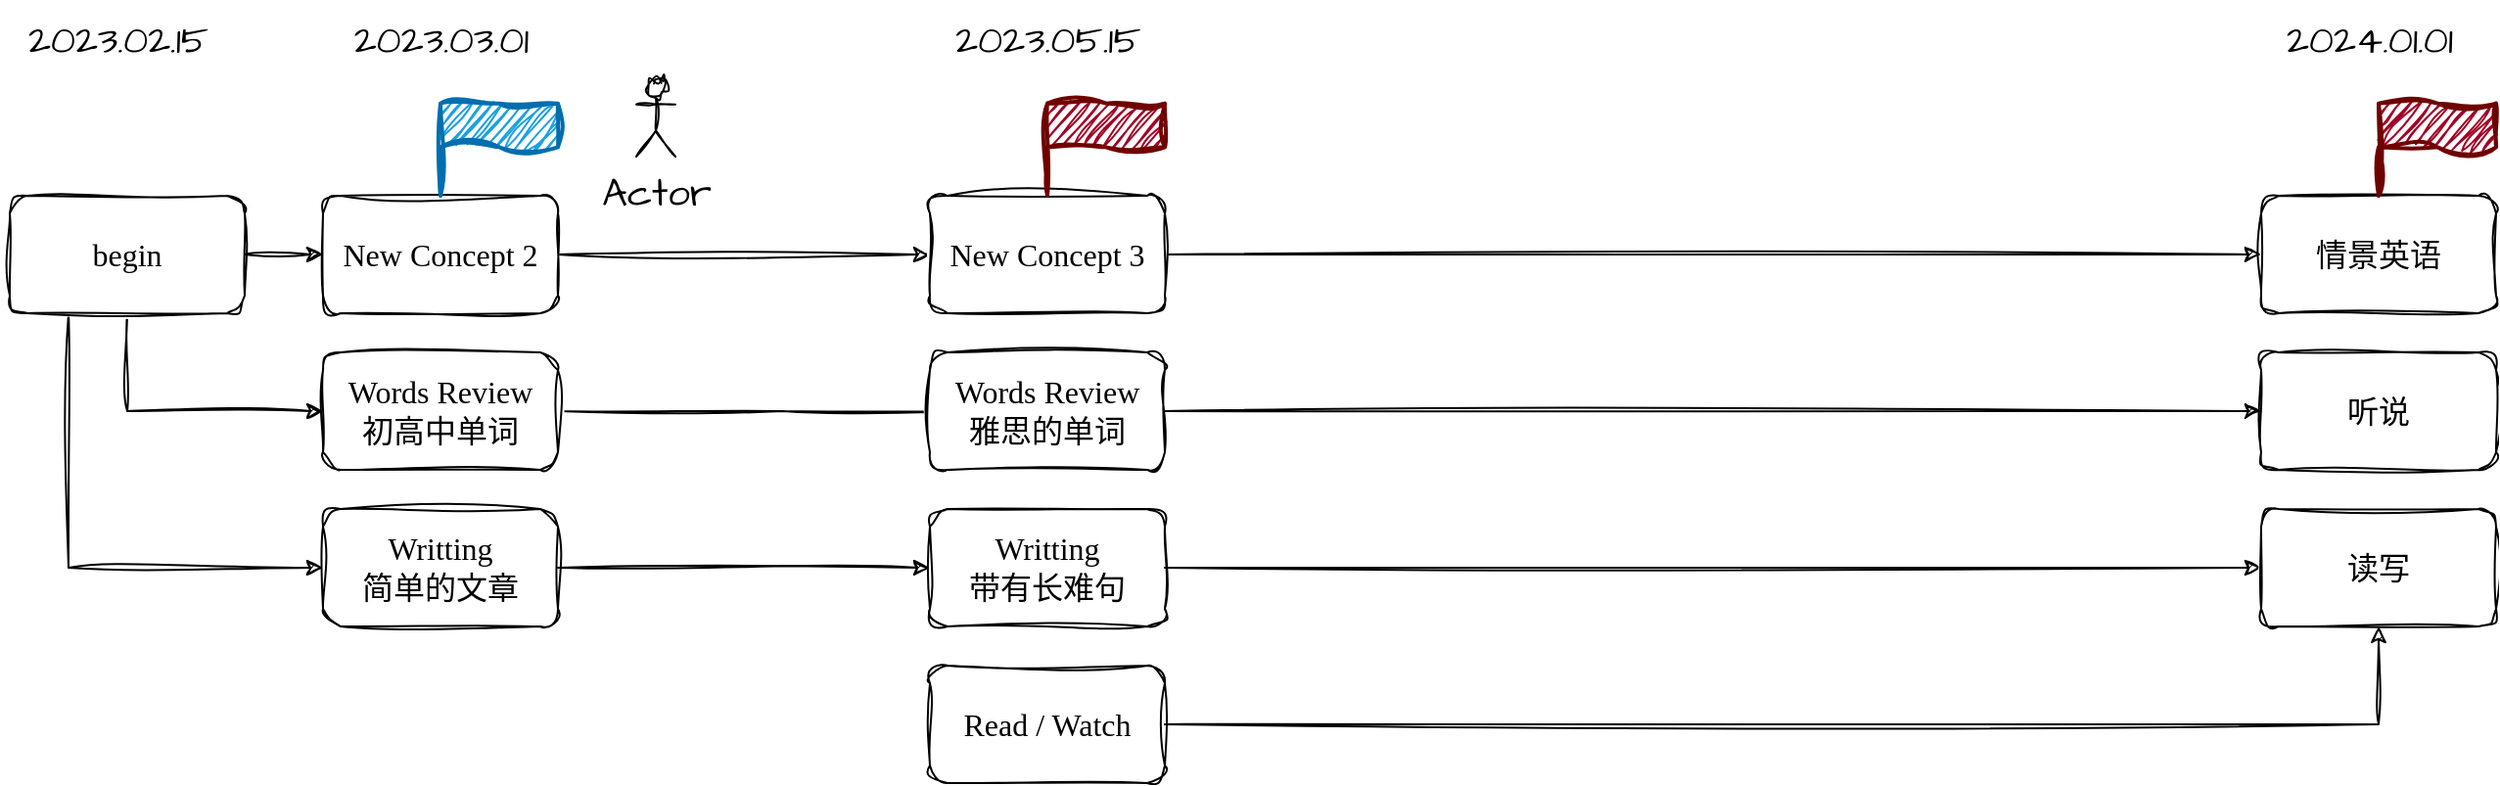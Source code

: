 <mxfile version="22.1.11" type="device">
  <diagram name="第 1 页" id="s8ozsfbAd5lIKVqOSM2G">
    <mxGraphModel dx="2261" dy="957" grid="1" gridSize="10" guides="1" tooltips="1" connect="1" arrows="1" fold="1" page="1" pageScale="1" pageWidth="827" pageHeight="1169" math="0" shadow="0">
      <root>
        <mxCell id="0" />
        <mxCell id="1" parent="0" />
        <mxCell id="0t80mmmLw2vnGur-uUDY-4" style="edgeStyle=orthogonalEdgeStyle;rounded=0;orthogonalLoop=1;jettySize=auto;html=1;exitX=1;exitY=0.5;exitDx=0;exitDy=0;sketch=1;curveFitting=1;jiggle=2;fontFamily=Comic Sans MS;fontSize=16;labelBackgroundColor=none;fontColor=default;" edge="1" parent="1" source="0t80mmmLw2vnGur-uUDY-1" target="0t80mmmLw2vnGur-uUDY-2">
          <mxGeometry relative="1" as="geometry" />
        </mxCell>
        <mxCell id="0t80mmmLw2vnGur-uUDY-13" style="edgeStyle=orthogonalEdgeStyle;rounded=0;sketch=1;hachureGap=4;jiggle=2;curveFitting=1;orthogonalLoop=1;jettySize=auto;html=1;exitX=0.5;exitY=1;exitDx=0;exitDy=0;entryX=0;entryY=0.5;entryDx=0;entryDy=0;fontFamily=Architects Daughter;fontSource=https%3A%2F%2Ffonts.googleapis.com%2Fcss%3Ffamily%3DArchitects%2BDaughter;fontSize=16;" edge="1" parent="1" source="0t80mmmLw2vnGur-uUDY-1" target="0t80mmmLw2vnGur-uUDY-9">
          <mxGeometry relative="1" as="geometry" />
        </mxCell>
        <mxCell id="0t80mmmLw2vnGur-uUDY-14" style="edgeStyle=orthogonalEdgeStyle;rounded=0;sketch=1;hachureGap=4;jiggle=2;curveFitting=1;orthogonalLoop=1;jettySize=auto;html=1;exitX=0.25;exitY=1;exitDx=0;exitDy=0;entryX=0;entryY=0.5;entryDx=0;entryDy=0;fontFamily=Architects Daughter;fontSource=https%3A%2F%2Ffonts.googleapis.com%2Fcss%3Ffamily%3DArchitects%2BDaughter;fontSize=16;" edge="1" parent="1" source="0t80mmmLw2vnGur-uUDY-1" target="0t80mmmLw2vnGur-uUDY-12">
          <mxGeometry relative="1" as="geometry" />
        </mxCell>
        <mxCell id="0t80mmmLw2vnGur-uUDY-1" value="begin" style="rounded=1;whiteSpace=wrap;html=1;sketch=1;curveFitting=1;jiggle=2;fontFamily=Comic Sans MS;fontSize=16;labelBackgroundColor=none;" vertex="1" parent="1">
          <mxGeometry y="200" width="120" height="60" as="geometry" />
        </mxCell>
        <mxCell id="0t80mmmLw2vnGur-uUDY-6" style="edgeStyle=orthogonalEdgeStyle;rounded=0;sketch=1;hachureGap=4;jiggle=2;curveFitting=1;orthogonalLoop=1;jettySize=auto;html=1;exitX=1;exitY=0.5;exitDx=0;exitDy=0;entryX=0;entryY=0.5;entryDx=0;entryDy=0;fontFamily=Architects Daughter;fontSource=https%3A%2F%2Ffonts.googleapis.com%2Fcss%3Ffamily%3DArchitects%2BDaughter;fontSize=16;fontColor=default;labelBackgroundColor=none;" edge="1" parent="1" source="0t80mmmLw2vnGur-uUDY-2" target="0t80mmmLw2vnGur-uUDY-5">
          <mxGeometry relative="1" as="geometry" />
        </mxCell>
        <mxCell id="0t80mmmLw2vnGur-uUDY-2" value="New Concept 2" style="rounded=1;whiteSpace=wrap;html=1;sketch=1;curveFitting=1;jiggle=2;fontFamily=Comic Sans MS;fontSize=16;labelBackgroundColor=none;" vertex="1" parent="1">
          <mxGeometry x="160" y="200" width="120" height="60" as="geometry" />
        </mxCell>
        <mxCell id="0t80mmmLw2vnGur-uUDY-28" style="edgeStyle=orthogonalEdgeStyle;rounded=0;sketch=1;hachureGap=4;jiggle=2;curveFitting=1;orthogonalLoop=1;jettySize=auto;html=1;exitX=1;exitY=0.5;exitDx=0;exitDy=0;fontFamily=Architects Daughter;fontSource=https%3A%2F%2Ffonts.googleapis.com%2Fcss%3Ffamily%3DArchitects%2BDaughter;fontSize=16;" edge="1" parent="1" source="0t80mmmLw2vnGur-uUDY-5" target="0t80mmmLw2vnGur-uUDY-23">
          <mxGeometry relative="1" as="geometry" />
        </mxCell>
        <mxCell id="0t80mmmLw2vnGur-uUDY-5" value="New Concept 3" style="rounded=1;whiteSpace=wrap;html=1;sketch=1;curveFitting=1;jiggle=2;fontFamily=Comic Sans MS;fontSize=16;labelBackgroundColor=none;" vertex="1" parent="1">
          <mxGeometry x="470" y="200" width="120" height="60" as="geometry" />
        </mxCell>
        <mxCell id="0t80mmmLw2vnGur-uUDY-7" value="" style="html=1;verticalLabelPosition=bottom;align=center;labelBackgroundColor=none;verticalAlign=top;strokeWidth=2;shadow=0;dashed=0;shape=mxgraph.ios7.icons.flag;sketch=1;hachureGap=4;jiggle=2;curveFitting=1;fontFamily=Architects Daughter;fontSource=https%3A%2F%2Ffonts.googleapis.com%2Fcss%3Ffamily%3DArchitects%2BDaughter;fontSize=20;fillColor=#a20025;strokeColor=#6F0000;fontColor=#ffffff;" vertex="1" parent="1">
          <mxGeometry x="530" y="150" width="60" height="50" as="geometry" />
        </mxCell>
        <mxCell id="0t80mmmLw2vnGur-uUDY-8" value="" style="html=1;verticalLabelPosition=bottom;align=center;labelBackgroundColor=none;verticalAlign=top;strokeWidth=2;shadow=0;dashed=0;shape=mxgraph.ios7.icons.flag;sketch=1;hachureGap=4;jiggle=2;curveFitting=1;fontFamily=Architects Daughter;fontSource=https%3A%2F%2Ffonts.googleapis.com%2Fcss%3Ffamily%3DArchitects%2BDaughter;fontSize=20;fillColor=#1ba1e2;strokeColor=#006EAF;fontColor=#ffffff;" vertex="1" parent="1">
          <mxGeometry x="220" y="150" width="60" height="50" as="geometry" />
        </mxCell>
        <mxCell id="0t80mmmLw2vnGur-uUDY-10" style="edgeStyle=orthogonalEdgeStyle;rounded=0;sketch=1;hachureGap=4;jiggle=2;curveFitting=1;orthogonalLoop=1;jettySize=auto;html=1;exitX=1;exitY=0.5;exitDx=0;exitDy=0;fontFamily=Architects Daughter;fontSource=https%3A%2F%2Ffonts.googleapis.com%2Fcss%3Ffamily%3DArchitects%2BDaughter;fontSize=16;" edge="1" parent="1" source="0t80mmmLw2vnGur-uUDY-9">
          <mxGeometry relative="1" as="geometry">
            <mxPoint x="510" y="310" as="targetPoint" />
          </mxGeometry>
        </mxCell>
        <mxCell id="0t80mmmLw2vnGur-uUDY-9" value="Words Review&lt;br&gt;初高中单词" style="rounded=1;whiteSpace=wrap;html=1;sketch=1;curveFitting=1;jiggle=2;fontFamily=Comic Sans MS;fontSize=16;labelBackgroundColor=none;" vertex="1" parent="1">
          <mxGeometry x="160" y="280" width="120" height="60" as="geometry" />
        </mxCell>
        <mxCell id="0t80mmmLw2vnGur-uUDY-29" style="edgeStyle=orthogonalEdgeStyle;rounded=0;sketch=1;hachureGap=4;jiggle=2;curveFitting=1;orthogonalLoop=1;jettySize=auto;html=1;exitX=1;exitY=0.5;exitDx=0;exitDy=0;fontFamily=Architects Daughter;fontSource=https%3A%2F%2Ffonts.googleapis.com%2Fcss%3Ffamily%3DArchitects%2BDaughter;fontSize=16;" edge="1" parent="1" source="0t80mmmLw2vnGur-uUDY-11" target="0t80mmmLw2vnGur-uUDY-25">
          <mxGeometry relative="1" as="geometry" />
        </mxCell>
        <mxCell id="0t80mmmLw2vnGur-uUDY-11" value="Words Review&lt;br&gt;雅思的单词" style="rounded=1;whiteSpace=wrap;html=1;sketch=1;curveFitting=1;jiggle=2;fontFamily=Comic Sans MS;fontSize=16;labelBackgroundColor=none;" vertex="1" parent="1">
          <mxGeometry x="470" y="280" width="120" height="60" as="geometry" />
        </mxCell>
        <mxCell id="0t80mmmLw2vnGur-uUDY-17" style="edgeStyle=orthogonalEdgeStyle;rounded=0;sketch=1;hachureGap=4;jiggle=2;curveFitting=1;orthogonalLoop=1;jettySize=auto;html=1;exitX=1;exitY=0.5;exitDx=0;exitDy=0;entryX=0;entryY=0.5;entryDx=0;entryDy=0;fontFamily=Architects Daughter;fontSource=https%3A%2F%2Ffonts.googleapis.com%2Fcss%3Ffamily%3DArchitects%2BDaughter;fontSize=16;" edge="1" parent="1" source="0t80mmmLw2vnGur-uUDY-12" target="0t80mmmLw2vnGur-uUDY-15">
          <mxGeometry relative="1" as="geometry" />
        </mxCell>
        <mxCell id="0t80mmmLw2vnGur-uUDY-12" value="Writting&lt;br&gt;简单的文章" style="rounded=1;whiteSpace=wrap;html=1;sketch=1;curveFitting=1;jiggle=2;fontFamily=Comic Sans MS;fontSize=16;labelBackgroundColor=none;" vertex="1" parent="1">
          <mxGeometry x="160" y="360" width="120" height="60" as="geometry" />
        </mxCell>
        <mxCell id="0t80mmmLw2vnGur-uUDY-30" style="edgeStyle=orthogonalEdgeStyle;rounded=0;sketch=1;hachureGap=4;jiggle=2;curveFitting=1;orthogonalLoop=1;jettySize=auto;html=1;exitX=1;exitY=0.5;exitDx=0;exitDy=0;fontFamily=Architects Daughter;fontSource=https%3A%2F%2Ffonts.googleapis.com%2Fcss%3Ffamily%3DArchitects%2BDaughter;fontSize=16;" edge="1" parent="1" source="0t80mmmLw2vnGur-uUDY-15" target="0t80mmmLw2vnGur-uUDY-26">
          <mxGeometry relative="1" as="geometry" />
        </mxCell>
        <mxCell id="0t80mmmLw2vnGur-uUDY-15" value="Writting&lt;br&gt;带有长难句" style="rounded=1;whiteSpace=wrap;html=1;sketch=1;curveFitting=1;jiggle=2;fontFamily=Comic Sans MS;fontSize=16;labelBackgroundColor=none;" vertex="1" parent="1">
          <mxGeometry x="470" y="360" width="120" height="60" as="geometry" />
        </mxCell>
        <mxCell id="0t80mmmLw2vnGur-uUDY-31" style="edgeStyle=orthogonalEdgeStyle;rounded=0;sketch=1;hachureGap=4;jiggle=2;curveFitting=1;orthogonalLoop=1;jettySize=auto;html=1;exitX=1;exitY=0.5;exitDx=0;exitDy=0;entryX=0.5;entryY=1;entryDx=0;entryDy=0;fontFamily=Architects Daughter;fontSource=https%3A%2F%2Ffonts.googleapis.com%2Fcss%3Ffamily%3DArchitects%2BDaughter;fontSize=16;" edge="1" parent="1" source="0t80mmmLw2vnGur-uUDY-18" target="0t80mmmLw2vnGur-uUDY-26">
          <mxGeometry relative="1" as="geometry" />
        </mxCell>
        <mxCell id="0t80mmmLw2vnGur-uUDY-18" value="Read / Watch" style="rounded=1;whiteSpace=wrap;html=1;sketch=1;curveFitting=1;jiggle=2;fontFamily=Comic Sans MS;fontSize=16;labelBackgroundColor=none;" vertex="1" parent="1">
          <mxGeometry x="470" y="440" width="120" height="60" as="geometry" />
        </mxCell>
        <mxCell id="0t80mmmLw2vnGur-uUDY-19" value="Actor" style="shape=umlActor;verticalLabelPosition=bottom;verticalAlign=top;html=1;outlineConnect=0;sketch=1;hachureGap=4;jiggle=2;curveFitting=1;fontFamily=Architects Daughter;fontSource=https%3A%2F%2Ffonts.googleapis.com%2Fcss%3Ffamily%3DArchitects%2BDaughter;fontSize=20;" vertex="1" parent="1">
          <mxGeometry x="320" y="140" width="20" height="40" as="geometry" />
        </mxCell>
        <mxCell id="0t80mmmLw2vnGur-uUDY-21" value="2023.02.15" style="text;html=1;align=center;verticalAlign=middle;resizable=0;points=[];autosize=1;strokeColor=none;fillColor=none;fontSize=20;fontFamily=Architects Daughter;" vertex="1" parent="1">
          <mxGeometry x="-5" y="100" width="120" height="40" as="geometry" />
        </mxCell>
        <mxCell id="0t80mmmLw2vnGur-uUDY-22" value="2024.01.01" style="text;html=1;align=center;verticalAlign=middle;resizable=0;points=[];autosize=1;strokeColor=none;fillColor=none;fontSize=20;fontFamily=Architects Daughter;" vertex="1" parent="1">
          <mxGeometry x="1150" y="100" width="110" height="40" as="geometry" />
        </mxCell>
        <mxCell id="0t80mmmLw2vnGur-uUDY-23" value="情景英语" style="rounded=1;whiteSpace=wrap;html=1;sketch=1;curveFitting=1;jiggle=2;fontFamily=Comic Sans MS;fontSize=16;labelBackgroundColor=none;" vertex="1" parent="1">
          <mxGeometry x="1150" y="200" width="120" height="60" as="geometry" />
        </mxCell>
        <mxCell id="0t80mmmLw2vnGur-uUDY-24" value="" style="html=1;verticalLabelPosition=bottom;align=center;labelBackgroundColor=none;verticalAlign=top;strokeWidth=2;shadow=0;dashed=0;shape=mxgraph.ios7.icons.flag;sketch=1;hachureGap=4;jiggle=2;curveFitting=1;fontFamily=Architects Daughter;fontSource=https%3A%2F%2Ffonts.googleapis.com%2Fcss%3Ffamily%3DArchitects%2BDaughter;fontSize=20;fillColor=#a20025;strokeColor=#6F0000;fontColor=#ffffff;" vertex="1" parent="1">
          <mxGeometry x="1210" y="150" width="60" height="50" as="geometry" />
        </mxCell>
        <mxCell id="0t80mmmLw2vnGur-uUDY-25" value="听说" style="rounded=1;whiteSpace=wrap;html=1;sketch=1;curveFitting=1;jiggle=2;fontFamily=Comic Sans MS;fontSize=16;labelBackgroundColor=none;" vertex="1" parent="1">
          <mxGeometry x="1150" y="280" width="120" height="60" as="geometry" />
        </mxCell>
        <mxCell id="0t80mmmLw2vnGur-uUDY-26" value="读写" style="rounded=1;whiteSpace=wrap;html=1;sketch=1;curveFitting=1;jiggle=2;fontFamily=Comic Sans MS;fontSize=16;labelBackgroundColor=none;" vertex="1" parent="1">
          <mxGeometry x="1150" y="360" width="120" height="60" as="geometry" />
        </mxCell>
        <mxCell id="0t80mmmLw2vnGur-uUDY-32" value="2023.05.15" style="text;html=1;align=center;verticalAlign=middle;resizable=0;points=[];autosize=1;strokeColor=none;fillColor=none;fontSize=20;fontFamily=Architects Daughter;" vertex="1" parent="1">
          <mxGeometry x="470" y="100" width="120" height="40" as="geometry" />
        </mxCell>
        <mxCell id="0t80mmmLw2vnGur-uUDY-33" value="2023.03.01" style="text;html=1;align=center;verticalAlign=middle;resizable=0;points=[];autosize=1;strokeColor=none;fillColor=none;fontSize=20;fontFamily=Architects Daughter;" vertex="1" parent="1">
          <mxGeometry x="165" y="100" width="110" height="40" as="geometry" />
        </mxCell>
      </root>
    </mxGraphModel>
  </diagram>
</mxfile>
